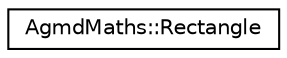 digraph "Graphical Class Hierarchy"
{
  edge [fontname="Helvetica",fontsize="10",labelfontname="Helvetica",labelfontsize="10"];
  node [fontname="Helvetica",fontsize="10",shape=record];
  rankdir="LR";
  Node1 [label="AgmdMaths::Rectangle",height=0.2,width=0.4,color="black", fillcolor="white", style="filled",URL="$class_agmd_maths_1_1_rectangle.html"];
}
